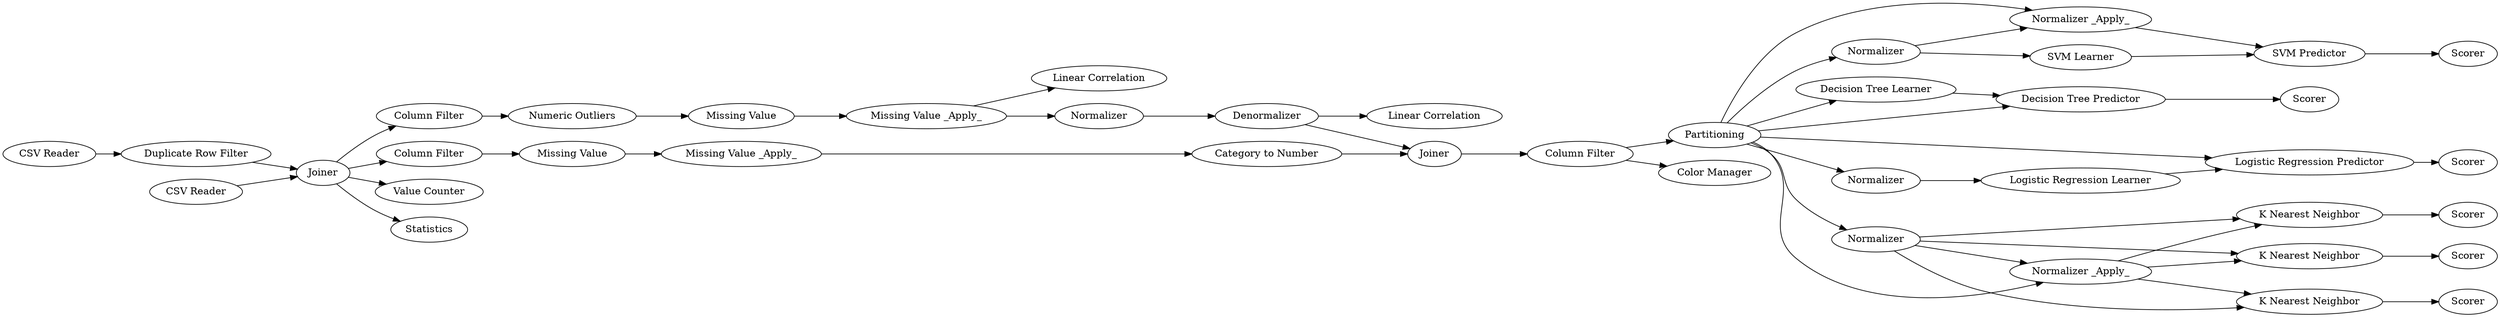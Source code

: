 digraph {
	"2722017851661442030_1723" [label="SVM Predictor"]
	"2722017851661442030_1725" [label="Linear Correlation"]
	"2722017851661442030_1709" [label="Decision Tree Learner"]
	"2722017851661442030_1716" [label="K Nearest Neighbor"]
	"2722017851661442030_1718" [label=Scorer]
	"2722017851661442030_1706" [label=Normalizer]
	"2722017851661442030_1717" [label=Scorer]
	"2722017851661442030_1727" [label=Scorer]
	"2722017851661442030_9" [label="Column Filter"]
	"2722017851661442030_1650" [label="Column Filter"]
	"2722017851661442030_1724" [label="Value Counter"]
	"2722017851661442030_1663" [label="Missing Value _Apply_"]
	"2722017851661442030_2" [label="CSV Reader"]
	"2722017851661442030_1707" [label=Denormalizer]
	"2722017851661442030_1672" [label="Linear Correlation"]
	"2722017851661442030_1711" [label=Normalizer]
	"2722017851661442030_1719" [label=Scorer]
	"2722017851661442030_1656" [label="Category to Number"]
	"2722017851661442030_6" [label="Logistic Regression Predictor"]
	"2722017851661442030_1726" [label=Statistics]
	"2722017851661442030_7" [label=Scorer]
	"2722017851661442030_1715" [label="K Nearest Neighbor"]
	"2722017851661442030_1720" [label=Normalizer]
	"2722017851661442030_1712" [label=Normalizer]
	"2722017851661442030_3" [label="Logistic Regression Learner"]
	"2722017851661442030_1654" [label="Numeric Outliers"]
	"2722017851661442030_10" [label="Color Manager"]
	"2722017851661442030_1710" [label="Decision Tree Predictor"]
	"2722017851661442030_1651" [label="Column Filter"]
	"2722017851661442030_1664" [label="Missing Value"]
	"2722017851661442030_5" [label="Duplicate Row Filter"]
	"2722017851661442030_1708" [label=Partitioning]
	"2722017851661442030_1665" [label="Missing Value _Apply_"]
	"2722017851661442030_1" [label="CSV Reader"]
	"2722017851661442030_4" [label=Joiner]
	"2722017851661442030_1662" [label="Missing Value"]
	"2722017851661442030_8" [label=Scorer]
	"2722017851661442030_1658" [label=Joiner]
	"2722017851661442030_1714" [label="K Nearest Neighbor"]
	"2722017851661442030_1722" [label="SVM Learner"]
	"2722017851661442030_1721" [label="Normalizer _Apply_"]
	"2722017851661442030_1713" [label="Normalizer _Apply_"]
	"2722017851661442030_9" -> "2722017851661442030_1708"
	"2722017851661442030_1713" -> "2722017851661442030_1715"
	"2722017851661442030_4" -> "2722017851661442030_1650"
	"2722017851661442030_1708" -> "2722017851661442030_1709"
	"2722017851661442030_1710" -> "2722017851661442030_8"
	"2722017851661442030_1706" -> "2722017851661442030_1707"
	"2722017851661442030_1708" -> "2722017851661442030_1711"
	"2722017851661442030_1709" -> "2722017851661442030_1710"
	"2722017851661442030_6" -> "2722017851661442030_7"
	"2722017851661442030_1662" -> "2722017851661442030_1663"
	"2722017851661442030_1713" -> "2722017851661442030_1716"
	"2722017851661442030_1708" -> "2722017851661442030_1712"
	"2722017851661442030_1711" -> "2722017851661442030_3"
	"2722017851661442030_1650" -> "2722017851661442030_1662"
	"2722017851661442030_1721" -> "2722017851661442030_1723"
	"2722017851661442030_5" -> "2722017851661442030_4"
	"2722017851661442030_1716" -> "2722017851661442030_1719"
	"2722017851661442030_1707" -> "2722017851661442030_1658"
	"2722017851661442030_1720" -> "2722017851661442030_1722"
	"2722017851661442030_1663" -> "2722017851661442030_1656"
	"2722017851661442030_1708" -> "2722017851661442030_1710"
	"2722017851661442030_1654" -> "2722017851661442030_1664"
	"2722017851661442030_4" -> "2722017851661442030_1724"
	"2722017851661442030_4" -> "2722017851661442030_1651"
	"2722017851661442030_1722" -> "2722017851661442030_1723"
	"2722017851661442030_1708" -> "2722017851661442030_6"
	"2722017851661442030_1708" -> "2722017851661442030_1721"
	"2722017851661442030_1651" -> "2722017851661442030_1654"
	"2722017851661442030_1712" -> "2722017851661442030_1714"
	"2722017851661442030_1708" -> "2722017851661442030_1720"
	"2722017851661442030_1708" -> "2722017851661442030_1713"
	"2722017851661442030_1665" -> "2722017851661442030_1725"
	"2722017851661442030_1712" -> "2722017851661442030_1715"
	"2722017851661442030_1714" -> "2722017851661442030_1718"
	"2722017851661442030_1" -> "2722017851661442030_4"
	"2722017851661442030_1665" -> "2722017851661442030_1706"
	"2722017851661442030_1658" -> "2722017851661442030_9"
	"2722017851661442030_1712" -> "2722017851661442030_1716"
	"2722017851661442030_1715" -> "2722017851661442030_1717"
	"2722017851661442030_3" -> "2722017851661442030_6"
	"2722017851661442030_1656" -> "2722017851661442030_1658"
	"2722017851661442030_1713" -> "2722017851661442030_1714"
	"2722017851661442030_1720" -> "2722017851661442030_1721"
	"2722017851661442030_1723" -> "2722017851661442030_1727"
	"2722017851661442030_9" -> "2722017851661442030_10"
	"2722017851661442030_1707" -> "2722017851661442030_1672"
	"2722017851661442030_2" -> "2722017851661442030_5"
	"2722017851661442030_1712" -> "2722017851661442030_1713"
	"2722017851661442030_4" -> "2722017851661442030_1726"
	"2722017851661442030_1664" -> "2722017851661442030_1665"
	rankdir=LR
}
